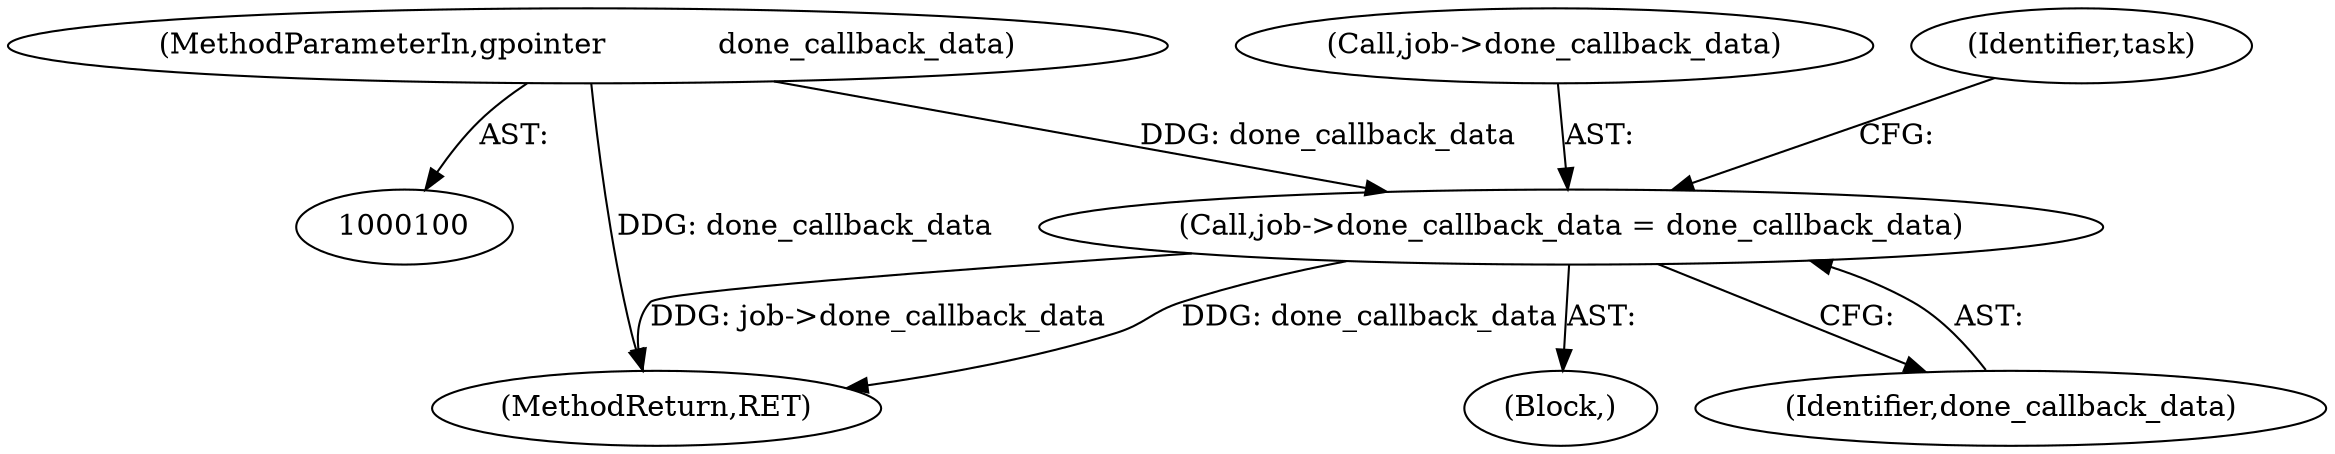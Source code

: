digraph "0_nautilus_1630f53481f445ada0a455e9979236d31a8d3bb0_4@pointer" {
"1000130" [label="(Call,job->done_callback_data = done_callback_data)"];
"1000105" [label="(MethodParameterIn,gpointer            done_callback_data)"];
"1000105" [label="(MethodParameterIn,gpointer            done_callback_data)"];
"1000130" [label="(Call,job->done_callback_data = done_callback_data)"];
"1000131" [label="(Call,job->done_callback_data)"];
"1000151" [label="(MethodReturn,RET)"];
"1000106" [label="(Block,)"];
"1000136" [label="(Identifier,task)"];
"1000134" [label="(Identifier,done_callback_data)"];
"1000130" -> "1000106"  [label="AST: "];
"1000130" -> "1000134"  [label="CFG: "];
"1000131" -> "1000130"  [label="AST: "];
"1000134" -> "1000130"  [label="AST: "];
"1000136" -> "1000130"  [label="CFG: "];
"1000130" -> "1000151"  [label="DDG: done_callback_data"];
"1000130" -> "1000151"  [label="DDG: job->done_callback_data"];
"1000105" -> "1000130"  [label="DDG: done_callback_data"];
"1000105" -> "1000100"  [label="AST: "];
"1000105" -> "1000151"  [label="DDG: done_callback_data"];
}
